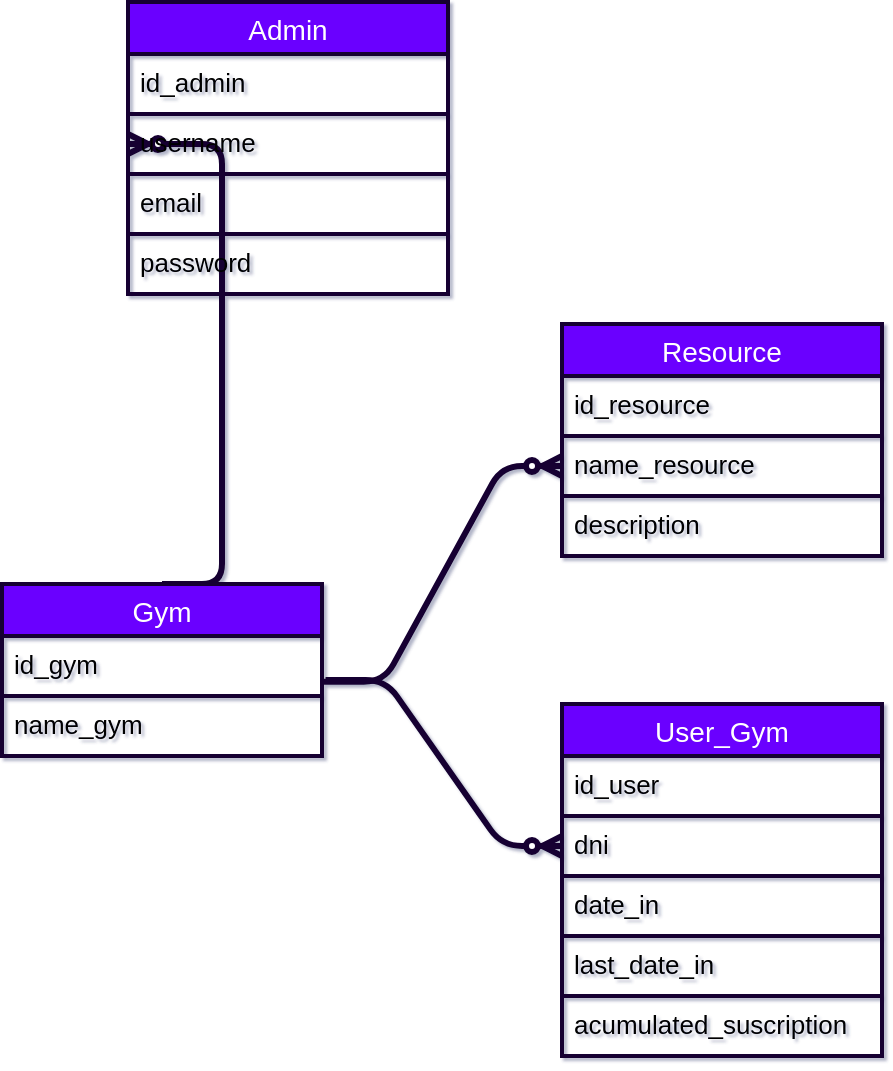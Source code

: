 <mxfile version="13.6.5">
    <diagram id="6hGFLwfOUW9BJ-s0fimq" name="Page-1">
        <mxGraphModel dx="408" dy="618" grid="0" gridSize="10" guides="1" tooltips="1" connect="1" arrows="1" fold="1" page="1" pageScale="1" pageWidth="827" pageHeight="1169" background="#ffffff" math="0" shadow="1">
            <root>
                <mxCell id="0"/>
                <mxCell id="1" parent="0"/>
                <mxCell id="64" value="" style="edgeStyle=entityRelationEdgeStyle;fontSize=12;html=1;endArrow=ERzeroToMany;endFill=1;exitX=1.011;exitY=0.733;exitDx=0;exitDy=0;exitPerimeter=0;entryX=0;entryY=0.5;entryDx=0;entryDy=0;fontFamily=Helvetica;fontColor=#000000;strokeColor=#190033;strokeWidth=3;" parent="1" source="55" target="62" edge="1">
                    <mxGeometry width="100" height="100" relative="1" as="geometry">
                        <mxPoint x="280" y="450" as="sourcePoint"/>
                        <mxPoint x="380" y="350" as="targetPoint"/>
                    </mxGeometry>
                </mxCell>
                <mxCell id="60" value="User_Gym" style="swimlane;fontStyle=0;childLayout=stackLayout;horizontal=1;startSize=26;horizontalStack=0;resizeParent=1;resizeParentMax=0;resizeLast=0;collapsible=1;marginBottom=0;align=center;fontSize=14;fontFamily=Helvetica;fontColor=#ffffff;fillColor=#6a00ff;strokeWidth=2;strokeColor=#190033;" parent="1" vertex="1">
                    <mxGeometry x="370" y="410" width="160" height="176" as="geometry"/>
                </mxCell>
                <mxCell id="61" value="id_user" style="text;fillColor=none;spacingLeft=4;spacingRight=4;overflow=hidden;rotatable=0;points=[[0,0.5],[1,0.5]];portConstraint=eastwest;fontSize=13;fontFamily=Helvetica;fontColor=#000000;fontStyle=0;align=left;strokeWidth=2;strokeColor=#190033;" parent="60" vertex="1">
                    <mxGeometry y="26" width="160" height="30" as="geometry"/>
                </mxCell>
                <mxCell id="62" value="dni&#10;" style="text;fillColor=none;spacingLeft=4;spacingRight=4;overflow=hidden;rotatable=0;points=[[0,0.5],[1,0.5]];portConstraint=eastwest;fontSize=13;fontFamily=Helvetica;fontColor=#000000;fontStyle=0;align=left;strokeWidth=2;strokeColor=#190033;" parent="60" vertex="1">
                    <mxGeometry y="56" width="160" height="30" as="geometry"/>
                </mxCell>
                <mxCell id="63" value="date_in" style="text;fillColor=none;spacingLeft=4;spacingRight=4;overflow=hidden;rotatable=0;points=[[0,0.5],[1,0.5]];portConstraint=eastwest;fontSize=13;fontFamily=Helvetica;fontColor=#000000;fontStyle=0;align=left;strokeWidth=2;strokeColor=#190033;" parent="60" vertex="1">
                    <mxGeometry y="86" width="160" height="30" as="geometry"/>
                </mxCell>
                <mxCell id="75" value="last_date_in" style="text;fillColor=none;spacingLeft=4;spacingRight=4;overflow=hidden;rotatable=0;points=[[0,0.5],[1,0.5]];portConstraint=eastwest;fontSize=13;fontFamily=Helvetica;fontColor=#000000;fontStyle=0;align=left;strokeWidth=2;strokeColor=#190033;" parent="60" vertex="1">
                    <mxGeometry y="116" width="160" height="30" as="geometry"/>
                </mxCell>
                <mxCell id="76" value="acumulated_suscription" style="text;fillColor=none;spacingLeft=4;spacingRight=4;overflow=hidden;rotatable=0;points=[[0,0.5],[1,0.5]];portConstraint=eastwest;fontSize=13;fontFamily=Helvetica;fontColor=#000000;fontStyle=0;align=left;strokeWidth=2;strokeColor=#190033;" parent="60" vertex="1">
                    <mxGeometry y="146" width="160" height="30" as="geometry"/>
                </mxCell>
                <mxCell id="69" value="" style="edgeStyle=entityRelationEdgeStyle;fontSize=12;html=1;endArrow=ERzeroToMany;endFill=1;exitX=1.006;exitY=0.761;exitDx=0;exitDy=0;exitPerimeter=0;entryX=0;entryY=0.5;entryDx=0;entryDy=0;fontFamily=Helvetica;fontColor=#000000;strokeColor=#190033;strokeWidth=3;" parent="1" source="55" target="67" edge="1">
                    <mxGeometry width="100" height="100" relative="1" as="geometry">
                        <mxPoint x="271.76" y="407.99" as="sourcePoint"/>
                        <mxPoint x="380" y="491" as="targetPoint"/>
                    </mxGeometry>
                </mxCell>
                <mxCell id="65" value="Resource" style="swimlane;fontStyle=0;childLayout=stackLayout;horizontal=1;startSize=26;horizontalStack=0;resizeParent=1;resizeParentMax=0;resizeLast=0;collapsible=1;marginBottom=0;align=center;fontSize=14;fontFamily=Helvetica;fontColor=#ffffff;fillColor=#6a00ff;strokeWidth=2;strokeColor=#190033;" parent="1" vertex="1">
                    <mxGeometry x="370" y="220" width="160" height="116" as="geometry"/>
                </mxCell>
                <mxCell id="66" value="id_resource" style="text;fillColor=none;spacingLeft=4;spacingRight=4;overflow=hidden;rotatable=0;points=[[0,0.5],[1,0.5]];portConstraint=eastwest;fontSize=13;fontFamily=Helvetica;fontColor=#000000;fontStyle=0;align=left;strokeWidth=2;strokeColor=#190033;" parent="65" vertex="1">
                    <mxGeometry y="26" width="160" height="30" as="geometry"/>
                </mxCell>
                <mxCell id="67" value="name_resource" style="text;fillColor=none;spacingLeft=4;spacingRight=4;overflow=hidden;rotatable=0;points=[[0,0.5],[1,0.5]];portConstraint=eastwest;fontSize=13;fontFamily=Helvetica;fontColor=#000000;fontStyle=0;align=left;strokeWidth=2;strokeColor=#190033;" parent="65" vertex="1">
                    <mxGeometry y="56" width="160" height="30" as="geometry"/>
                </mxCell>
                <mxCell id="68" value="description" style="text;fillColor=none;spacingLeft=4;spacingRight=4;overflow=hidden;rotatable=0;points=[[0,0.5],[1,0.5]];portConstraint=eastwest;fontSize=13;fontFamily=Helvetica;fontColor=#000000;fontStyle=0;align=left;strokeWidth=2;strokeColor=#190033;" parent="65" vertex="1">
                    <mxGeometry y="86" width="160" height="30" as="geometry"/>
                </mxCell>
                <mxCell id="71" value="" style="edgeStyle=entityRelationEdgeStyle;fontSize=12;html=1;endArrow=ERzeroToMany;endFill=1;exitX=1.006;exitY=0.761;exitDx=0;exitDy=0;exitPerimeter=0;entryX=0;entryY=0.5;entryDx=0;entryDy=0;fontFamily=Helvetica;fontColor=#000000;strokeColor=#190033;strokeWidth=3;" parent="1" target="51" edge="1">
                    <mxGeometry width="100" height="100" relative="1" as="geometry">
                        <mxPoint x="170.0" y="350.0" as="sourcePoint"/>
                        <mxPoint x="279.04" y="242.17" as="targetPoint"/>
                    </mxGeometry>
                </mxCell>
                <mxCell id="54" value="Gym" style="swimlane;fontStyle=0;childLayout=stackLayout;horizontal=1;startSize=26;horizontalStack=0;resizeParent=1;resizeParentMax=0;resizeLast=0;collapsible=1;marginBottom=0;align=center;fontSize=14;fontColor=#ffffff;fillColor=#6a00ff;strokeWidth=2;strokeColor=#190033;" parent="1" vertex="1">
                    <mxGeometry x="90" y="350" width="160" height="86" as="geometry"/>
                </mxCell>
                <mxCell id="55" value="id_gym" style="text;fillColor=none;spacingLeft=4;spacingRight=4;overflow=hidden;rotatable=0;points=[[0,0.5],[1,0.5]];portConstraint=eastwest;fontSize=13;fontColor=#000000;fontStyle=0;align=left;strokeWidth=2;strokeColor=#190033;" parent="54" vertex="1">
                    <mxGeometry y="26" width="160" height="30" as="geometry"/>
                </mxCell>
                <mxCell id="56" value="name_gym" style="text;fillColor=none;spacingLeft=4;spacingRight=4;overflow=hidden;rotatable=0;points=[[0,0.5],[1,0.5]];portConstraint=eastwest;fontSize=13;fontColor=#000000;fontStyle=0;align=left;strokeWidth=2;strokeColor=#190033;" parent="54" vertex="1">
                    <mxGeometry y="56" width="160" height="30" as="geometry"/>
                </mxCell>
                <mxCell id="49" value="Admin" style="swimlane;fontStyle=0;childLayout=stackLayout;horizontal=1;startSize=26;horizontalStack=0;resizeParent=1;resizeParentMax=0;resizeLast=0;collapsible=1;marginBottom=0;align=center;fontSize=14;fontFamily=Helvetica;fontColor=#ffffff;fillColor=#6a00ff;strokeWidth=2;strokeColor=#190033;" parent="1" vertex="1">
                    <mxGeometry x="153" y="59" width="160" height="146" as="geometry"/>
                </mxCell>
                <mxCell id="50" value="id_admin" style="text;fillColor=none;spacingLeft=4;spacingRight=4;overflow=hidden;rotatable=0;points=[[0,0.5],[1,0.5]];portConstraint=eastwest;fontSize=13;fontFamily=Helvetica;fontColor=#000000;fontStyle=0;align=left;strokeWidth=2;strokeColor=#190033;" parent="49" vertex="1">
                    <mxGeometry y="26" width="160" height="30" as="geometry"/>
                </mxCell>
                <mxCell id="51" value="username" style="text;fillColor=none;spacingLeft=4;spacingRight=4;overflow=hidden;rotatable=0;points=[[0,0.5],[1,0.5]];portConstraint=eastwest;fontSize=13;fontFamily=Helvetica;fontColor=#000000;fontStyle=0;align=left;strokeWidth=2;strokeColor=#190033;" parent="49" vertex="1">
                    <mxGeometry y="56" width="160" height="30" as="geometry"/>
                </mxCell>
                <mxCell id="52" value="email" style="text;fillColor=none;spacingLeft=4;spacingRight=4;overflow=hidden;rotatable=0;points=[[0,0.5],[1,0.5]];portConstraint=eastwest;fontSize=13;fontFamily=Helvetica;fontColor=#000000;fontStyle=0;align=left;strokeWidth=2;strokeColor=#190033;" parent="49" vertex="1">
                    <mxGeometry y="86" width="160" height="30" as="geometry"/>
                </mxCell>
                <mxCell id="72" value="password" style="text;fillColor=none;spacingLeft=4;spacingRight=4;overflow=hidden;rotatable=0;points=[[0,0.5],[1,0.5]];portConstraint=eastwest;fontSize=13;fontFamily=Helvetica;fontColor=#000000;fontStyle=0;align=left;strokeWidth=2;strokeColor=#190033;" parent="49" vertex="1">
                    <mxGeometry y="116" width="160" height="30" as="geometry"/>
                </mxCell>
            </root>
        </mxGraphModel>
    </diagram>
</mxfile>